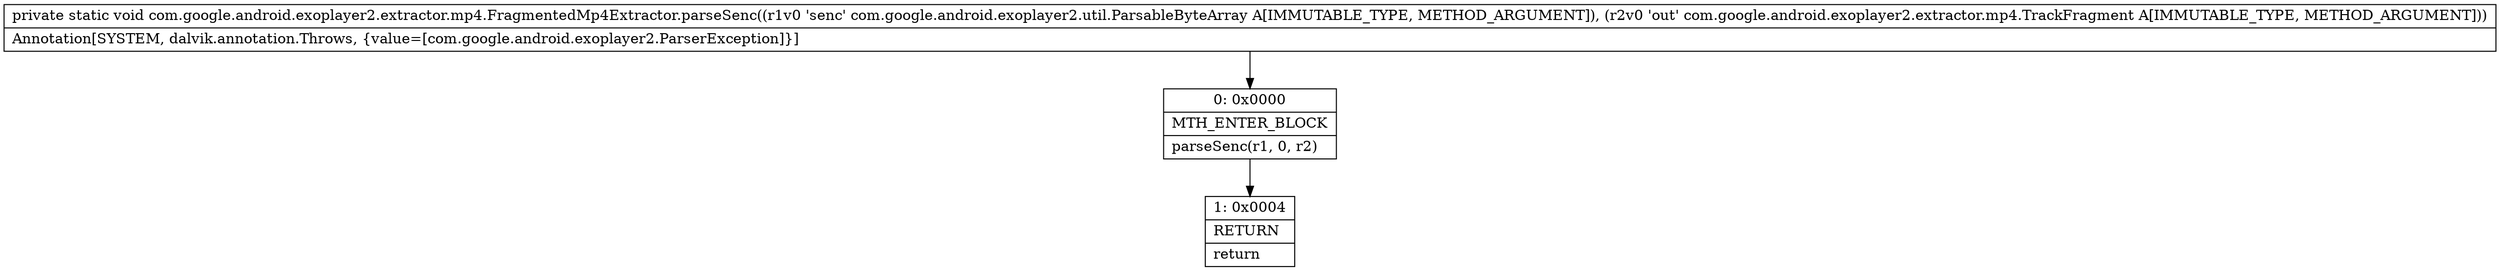 digraph "CFG forcom.google.android.exoplayer2.extractor.mp4.FragmentedMp4Extractor.parseSenc(Lcom\/google\/android\/exoplayer2\/util\/ParsableByteArray;Lcom\/google\/android\/exoplayer2\/extractor\/mp4\/TrackFragment;)V" {
Node_0 [shape=record,label="{0\:\ 0x0000|MTH_ENTER_BLOCK\l|parseSenc(r1, 0, r2)\l}"];
Node_1 [shape=record,label="{1\:\ 0x0004|RETURN\l|return\l}"];
MethodNode[shape=record,label="{private static void com.google.android.exoplayer2.extractor.mp4.FragmentedMp4Extractor.parseSenc((r1v0 'senc' com.google.android.exoplayer2.util.ParsableByteArray A[IMMUTABLE_TYPE, METHOD_ARGUMENT]), (r2v0 'out' com.google.android.exoplayer2.extractor.mp4.TrackFragment A[IMMUTABLE_TYPE, METHOD_ARGUMENT]))  | Annotation[SYSTEM, dalvik.annotation.Throws, \{value=[com.google.android.exoplayer2.ParserException]\}]\l}"];
MethodNode -> Node_0;
Node_0 -> Node_1;
}

